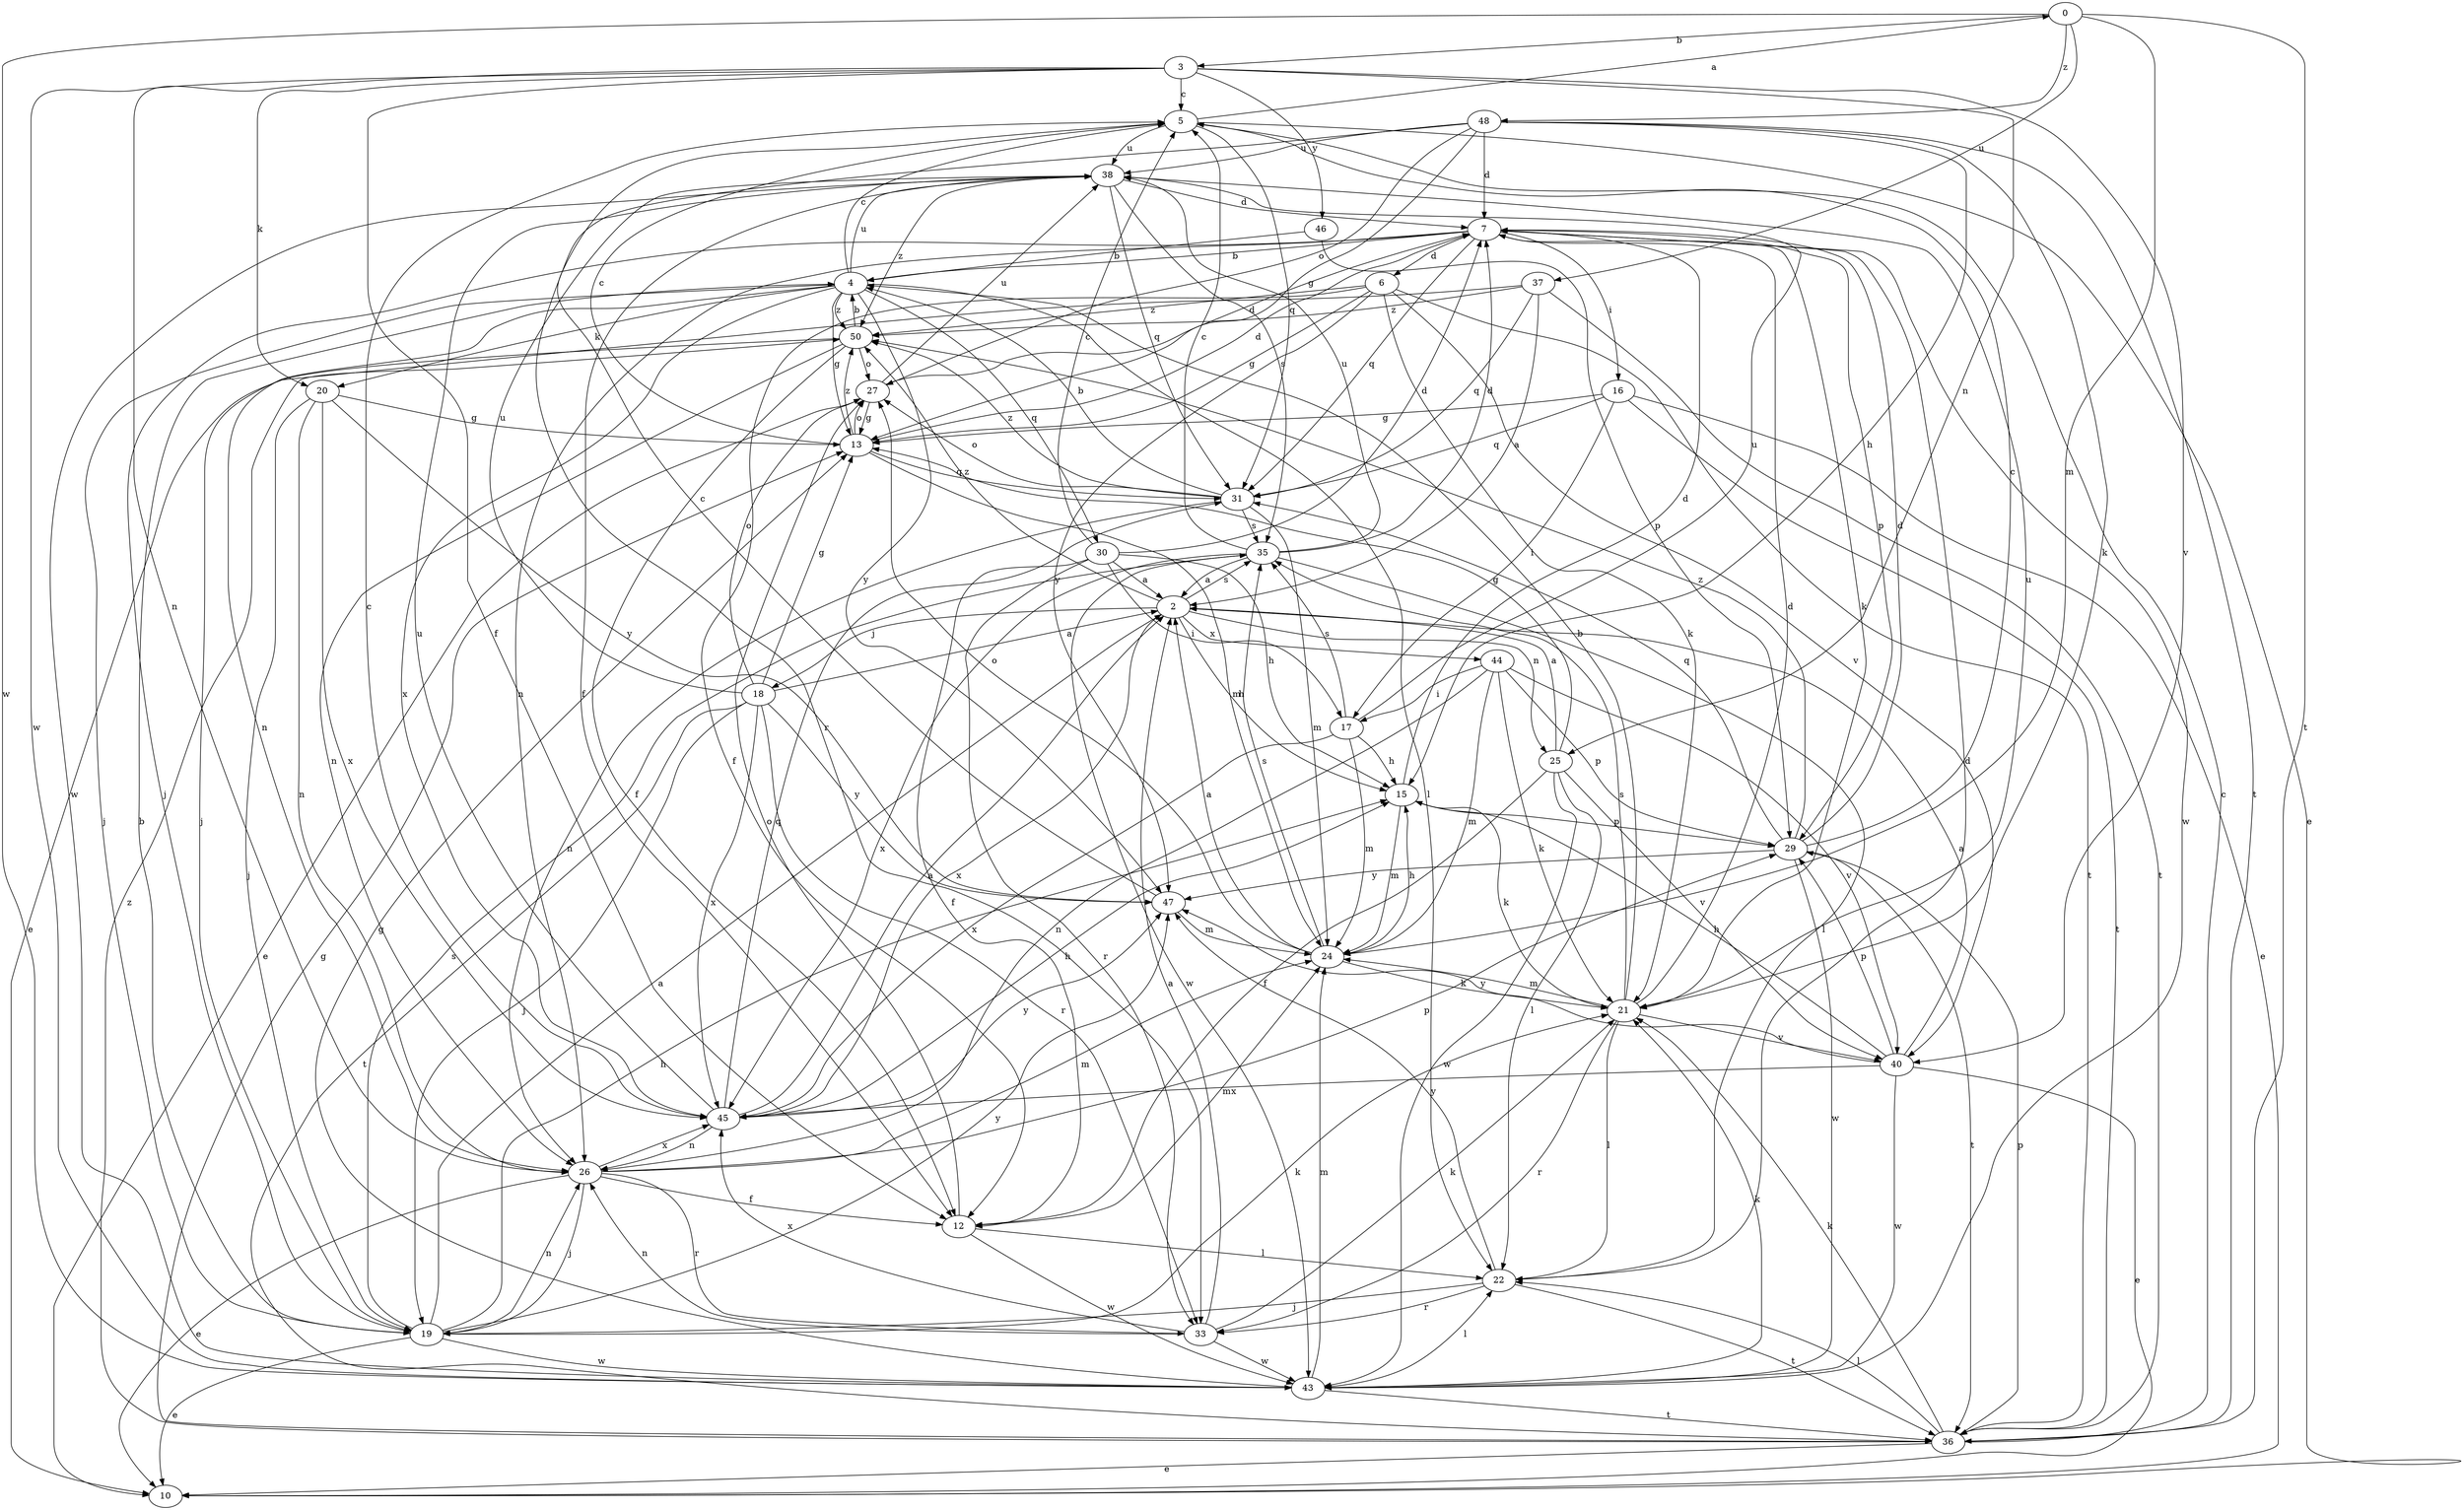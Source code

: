 strict digraph  {
0;
2;
3;
4;
5;
6;
7;
10;
12;
13;
15;
16;
17;
18;
19;
20;
21;
22;
24;
25;
26;
27;
29;
30;
31;
33;
35;
36;
37;
38;
40;
43;
44;
45;
46;
47;
48;
50;
0 -> 3  [label=b];
0 -> 24  [label=m];
0 -> 36  [label=t];
0 -> 37  [label=u];
0 -> 43  [label=w];
0 -> 48  [label=z];
2 -> 15  [label=h];
2 -> 18  [label=j];
2 -> 25  [label=n];
2 -> 35  [label=s];
2 -> 44  [label=x];
2 -> 45  [label=x];
2 -> 50  [label=z];
3 -> 5  [label=c];
3 -> 12  [label=f];
3 -> 20  [label=k];
3 -> 25  [label=n];
3 -> 26  [label=n];
3 -> 40  [label=v];
3 -> 43  [label=w];
3 -> 46  [label=y];
4 -> 5  [label=c];
4 -> 13  [label=g];
4 -> 19  [label=j];
4 -> 20  [label=k];
4 -> 22  [label=l];
4 -> 26  [label=n];
4 -> 30  [label=q];
4 -> 38  [label=u];
4 -> 45  [label=x];
4 -> 47  [label=y];
4 -> 50  [label=z];
5 -> 0  [label=a];
5 -> 10  [label=e];
5 -> 31  [label=q];
5 -> 38  [label=u];
6 -> 12  [label=f];
6 -> 13  [label=g];
6 -> 21  [label=k];
6 -> 36  [label=t];
6 -> 40  [label=v];
6 -> 47  [label=y];
6 -> 50  [label=z];
7 -> 4  [label=b];
7 -> 6  [label=d];
7 -> 16  [label=i];
7 -> 19  [label=j];
7 -> 21  [label=k];
7 -> 26  [label=n];
7 -> 29  [label=p];
7 -> 31  [label=q];
7 -> 43  [label=w];
12 -> 22  [label=l];
12 -> 24  [label=m];
12 -> 27  [label=o];
12 -> 43  [label=w];
13 -> 5  [label=c];
13 -> 7  [label=d];
13 -> 24  [label=m];
13 -> 27  [label=o];
13 -> 31  [label=q];
13 -> 50  [label=z];
15 -> 7  [label=d];
15 -> 21  [label=k];
15 -> 24  [label=m];
15 -> 29  [label=p];
16 -> 10  [label=e];
16 -> 13  [label=g];
16 -> 17  [label=i];
16 -> 31  [label=q];
16 -> 36  [label=t];
17 -> 15  [label=h];
17 -> 24  [label=m];
17 -> 35  [label=s];
17 -> 38  [label=u];
17 -> 45  [label=x];
18 -> 2  [label=a];
18 -> 13  [label=g];
18 -> 19  [label=j];
18 -> 27  [label=o];
18 -> 33  [label=r];
18 -> 36  [label=t];
18 -> 38  [label=u];
18 -> 45  [label=x];
18 -> 47  [label=y];
19 -> 2  [label=a];
19 -> 4  [label=b];
19 -> 10  [label=e];
19 -> 15  [label=h];
19 -> 21  [label=k];
19 -> 26  [label=n];
19 -> 35  [label=s];
19 -> 43  [label=w];
19 -> 47  [label=y];
20 -> 13  [label=g];
20 -> 19  [label=j];
20 -> 26  [label=n];
20 -> 45  [label=x];
20 -> 47  [label=y];
21 -> 4  [label=b];
21 -> 7  [label=d];
21 -> 22  [label=l];
21 -> 24  [label=m];
21 -> 33  [label=r];
21 -> 35  [label=s];
21 -> 38  [label=u];
21 -> 40  [label=v];
22 -> 7  [label=d];
22 -> 19  [label=j];
22 -> 33  [label=r];
22 -> 36  [label=t];
22 -> 47  [label=y];
24 -> 2  [label=a];
24 -> 15  [label=h];
24 -> 21  [label=k];
24 -> 27  [label=o];
24 -> 35  [label=s];
25 -> 2  [label=a];
25 -> 12  [label=f];
25 -> 13  [label=g];
25 -> 22  [label=l];
25 -> 40  [label=v];
25 -> 43  [label=w];
26 -> 10  [label=e];
26 -> 12  [label=f];
26 -> 19  [label=j];
26 -> 24  [label=m];
26 -> 29  [label=p];
26 -> 33  [label=r];
26 -> 45  [label=x];
27 -> 7  [label=d];
27 -> 10  [label=e];
27 -> 13  [label=g];
27 -> 38  [label=u];
29 -> 5  [label=c];
29 -> 7  [label=d];
29 -> 31  [label=q];
29 -> 36  [label=t];
29 -> 43  [label=w];
29 -> 47  [label=y];
29 -> 50  [label=z];
30 -> 2  [label=a];
30 -> 5  [label=c];
30 -> 7  [label=d];
30 -> 12  [label=f];
30 -> 15  [label=h];
30 -> 17  [label=i];
30 -> 33  [label=r];
31 -> 4  [label=b];
31 -> 24  [label=m];
31 -> 26  [label=n];
31 -> 27  [label=o];
31 -> 35  [label=s];
31 -> 50  [label=z];
33 -> 2  [label=a];
33 -> 21  [label=k];
33 -> 26  [label=n];
33 -> 43  [label=w];
33 -> 45  [label=x];
35 -> 2  [label=a];
35 -> 5  [label=c];
35 -> 7  [label=d];
35 -> 22  [label=l];
35 -> 38  [label=u];
35 -> 43  [label=w];
35 -> 45  [label=x];
36 -> 5  [label=c];
36 -> 10  [label=e];
36 -> 13  [label=g];
36 -> 21  [label=k];
36 -> 22  [label=l];
36 -> 29  [label=p];
36 -> 50  [label=z];
37 -> 2  [label=a];
37 -> 19  [label=j];
37 -> 31  [label=q];
37 -> 36  [label=t];
37 -> 50  [label=z];
38 -> 7  [label=d];
38 -> 12  [label=f];
38 -> 31  [label=q];
38 -> 35  [label=s];
38 -> 43  [label=w];
38 -> 50  [label=z];
40 -> 2  [label=a];
40 -> 10  [label=e];
40 -> 15  [label=h];
40 -> 29  [label=p];
40 -> 43  [label=w];
40 -> 45  [label=x];
40 -> 47  [label=y];
43 -> 13  [label=g];
43 -> 21  [label=k];
43 -> 22  [label=l];
43 -> 24  [label=m];
43 -> 36  [label=t];
44 -> 17  [label=i];
44 -> 21  [label=k];
44 -> 24  [label=m];
44 -> 26  [label=n];
44 -> 29  [label=p];
44 -> 40  [label=v];
45 -> 2  [label=a];
45 -> 5  [label=c];
45 -> 15  [label=h];
45 -> 26  [label=n];
45 -> 31  [label=q];
45 -> 38  [label=u];
45 -> 47  [label=y];
46 -> 4  [label=b];
46 -> 29  [label=p];
47 -> 5  [label=c];
47 -> 24  [label=m];
48 -> 7  [label=d];
48 -> 13  [label=g];
48 -> 15  [label=h];
48 -> 21  [label=k];
48 -> 27  [label=o];
48 -> 33  [label=r];
48 -> 36  [label=t];
48 -> 38  [label=u];
50 -> 4  [label=b];
50 -> 10  [label=e];
50 -> 12  [label=f];
50 -> 26  [label=n];
50 -> 27  [label=o];
}
